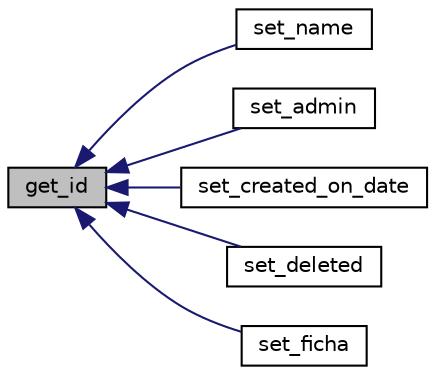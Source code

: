 digraph "get_id"
{
  edge [fontname="Helvetica",fontsize="10",labelfontname="Helvetica",labelfontsize="10"];
  node [fontname="Helvetica",fontsize="10",shape=record];
  rankdir="LR";
  Node17 [label="get_id",height=0.2,width=0.4,color="black", fillcolor="grey75", style="filled", fontcolor="black"];
  Node17 -> Node18 [dir="back",color="midnightblue",fontsize="10",style="solid",fontname="Helvetica"];
  Node18 [label="set_name",height=0.2,width=0.4,color="black", fillcolor="white", style="filled",URL="$class_class_setor.html#a53e29da8f1da63502f3e13091fcb74e5",tooltip="Definir o Nome do Setor. "];
  Node17 -> Node19 [dir="back",color="midnightblue",fontsize="10",style="solid",fontname="Helvetica"];
  Node19 [label="set_admin",height=0.2,width=0.4,color="black", fillcolor="white", style="filled",URL="$class_class_setor.html#ab31da576d6d4983080ed6ed0cc9d2ed2",tooltip="Definir se o Setor é do tipo Administrador. "];
  Node17 -> Node20 [dir="back",color="midnightblue",fontsize="10",style="solid",fontname="Helvetica"];
  Node20 [label="set_created_on_date",height=0.2,width=0.4,color="black", fillcolor="white", style="filled",URL="$class_class_setor.html#a792b5876e9d76a4f030e436aeec2a855",tooltip="Definir a data de criação do Setor. "];
  Node17 -> Node21 [dir="back",color="midnightblue",fontsize="10",style="solid",fontname="Helvetica"];
  Node21 [label="set_deleted",height=0.2,width=0.4,color="black", fillcolor="white", style="filled",URL="$class_class_setor.html#acd0a4e339896072e5515b8fdcc33344d",tooltip="Definir se o Setor foi deletado. "];
  Node17 -> Node22 [dir="back",color="midnightblue",fontsize="10",style="solid",fontname="Helvetica"];
  Node22 [label="set_ficha",height=0.2,width=0.4,color="black", fillcolor="white", style="filled",URL="$class_class_setor.html#a592f14a6c34825448b303800bf41b1bb",tooltip="Definir se o Setor gerencia as fichas. "];
}
